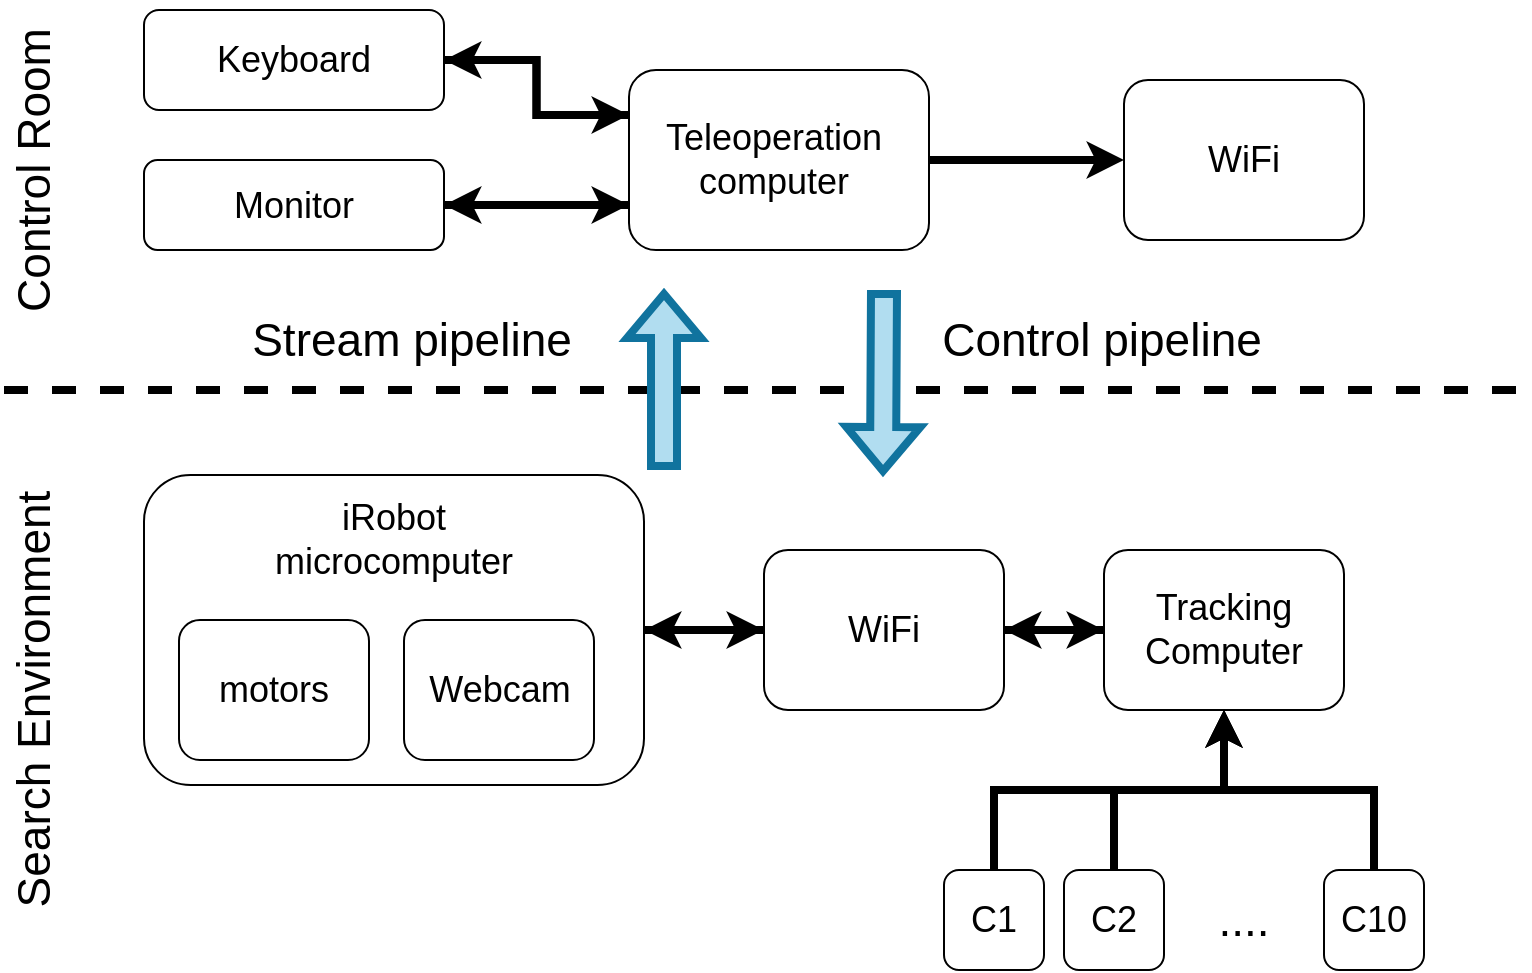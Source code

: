 <mxfile version="16.1.2" type="device"><diagram id="P4M3j6Pl8EpdO_wnAJdA" name="Page-1"><mxGraphModel dx="2062" dy="1162" grid="1" gridSize="10" guides="1" tooltips="1" connect="1" arrows="1" fold="1" page="1" pageScale="1" pageWidth="850" pageHeight="1100" math="0" shadow="0"><root><mxCell id="0"/><mxCell id="1" parent="0"/><mxCell id="pGfqadWj4rL44LJ3M54G-1" value="" style="endArrow=none;dashed=1;html=1;rounded=0;strokeWidth=4;" parent="1" edge="1"><mxGeometry width="50" height="50" relative="1" as="geometry"><mxPoint x="40" y="480" as="sourcePoint"/><mxPoint x="800" y="480" as="targetPoint"/></mxGeometry></mxCell><mxCell id="pGfqadWj4rL44LJ3M54G-46" style="edgeStyle=orthogonalEdgeStyle;rounded=0;orthogonalLoop=1;jettySize=auto;html=1;entryX=0;entryY=0.5;entryDx=0;entryDy=0;fontSize=23;strokeWidth=4;" parent="1" source="pGfqadWj4rL44LJ3M54G-2" target="pGfqadWj4rL44LJ3M54G-3" edge="1"><mxGeometry relative="1" as="geometry"><Array as="points"><mxPoint x="593" y="365"/></Array></mxGeometry></mxCell><mxCell id="pGfqadWj4rL44LJ3M54G-65" style="edgeStyle=orthogonalEdgeStyle;rounded=0;orthogonalLoop=1;jettySize=auto;html=1;exitX=0;exitY=0.25;exitDx=0;exitDy=0;entryX=1;entryY=0.5;entryDx=0;entryDy=0;fontSize=23;strokeWidth=4;" parent="1" source="pGfqadWj4rL44LJ3M54G-2" target="pGfqadWj4rL44LJ3M54G-4" edge="1"><mxGeometry relative="1" as="geometry"/></mxCell><mxCell id="pGfqadWj4rL44LJ3M54G-66" style="edgeStyle=orthogonalEdgeStyle;rounded=0;orthogonalLoop=1;jettySize=auto;html=1;exitX=0;exitY=0.75;exitDx=0;exitDy=0;entryX=1;entryY=0.5;entryDx=0;entryDy=0;fontSize=23;strokeWidth=4;" parent="1" source="pGfqadWj4rL44LJ3M54G-2" target="pGfqadWj4rL44LJ3M54G-5" edge="1"><mxGeometry relative="1" as="geometry"/></mxCell><mxCell id="pGfqadWj4rL44LJ3M54G-2" value="" style="rounded=1;whiteSpace=wrap;html=1;" parent="1" vertex="1"><mxGeometry x="352.5" y="320" width="150" height="90" as="geometry"/></mxCell><mxCell id="pGfqadWj4rL44LJ3M54G-3" value="" style="rounded=1;whiteSpace=wrap;html=1;" parent="1" vertex="1"><mxGeometry x="600" y="325" width="120" height="80" as="geometry"/></mxCell><mxCell id="pGfqadWj4rL44LJ3M54G-62" style="edgeStyle=orthogonalEdgeStyle;rounded=0;orthogonalLoop=1;jettySize=auto;html=1;entryX=0;entryY=0.25;entryDx=0;entryDy=0;fontSize=23;strokeWidth=4;" parent="1" source="pGfqadWj4rL44LJ3M54G-4" target="pGfqadWj4rL44LJ3M54G-2" edge="1"><mxGeometry relative="1" as="geometry"/></mxCell><mxCell id="pGfqadWj4rL44LJ3M54G-4" value="" style="rounded=1;whiteSpace=wrap;html=1;" parent="1" vertex="1"><mxGeometry x="110" y="290" width="150" height="50" as="geometry"/></mxCell><mxCell id="pGfqadWj4rL44LJ3M54G-64" style="edgeStyle=orthogonalEdgeStyle;rounded=0;orthogonalLoop=1;jettySize=auto;html=1;entryX=0;entryY=0.75;entryDx=0;entryDy=0;fontSize=23;strokeWidth=4;" parent="1" source="pGfqadWj4rL44LJ3M54G-5" target="pGfqadWj4rL44LJ3M54G-2" edge="1"><mxGeometry relative="1" as="geometry"/></mxCell><mxCell id="pGfqadWj4rL44LJ3M54G-5" value="" style="rounded=1;whiteSpace=wrap;html=1;" parent="1" vertex="1"><mxGeometry x="110" y="365" width="150" height="45" as="geometry"/></mxCell><mxCell id="pGfqadWj4rL44LJ3M54G-57" style="edgeStyle=orthogonalEdgeStyle;rounded=0;orthogonalLoop=1;jettySize=auto;html=1;entryX=0;entryY=0.5;entryDx=0;entryDy=0;fontSize=23;strokeWidth=4;" parent="1" source="pGfqadWj4rL44LJ3M54G-6" target="pGfqadWj4rL44LJ3M54G-51" edge="1"><mxGeometry relative="1" as="geometry"/></mxCell><mxCell id="pGfqadWj4rL44LJ3M54G-6" value="" style="rounded=1;whiteSpace=wrap;html=1;" parent="1" vertex="1"><mxGeometry x="110" y="522.5" width="250" height="155" as="geometry"/></mxCell><mxCell id="pGfqadWj4rL44LJ3M54G-60" style="edgeStyle=orthogonalEdgeStyle;rounded=0;orthogonalLoop=1;jettySize=auto;html=1;entryX=1;entryY=0.5;entryDx=0;entryDy=0;fontSize=23;strokeWidth=4;" parent="1" source="pGfqadWj4rL44LJ3M54G-7" target="pGfqadWj4rL44LJ3M54G-51" edge="1"><mxGeometry relative="1" as="geometry"/></mxCell><mxCell id="pGfqadWj4rL44LJ3M54G-7" value="" style="rounded=1;whiteSpace=wrap;html=1;" parent="1" vertex="1"><mxGeometry x="590" y="560" width="120" height="80" as="geometry"/></mxCell><mxCell id="pGfqadWj4rL44LJ3M54G-8" value="" style="rounded=1;whiteSpace=wrap;html=1;" parent="1" vertex="1"><mxGeometry x="127.5" y="595" width="95" height="70" as="geometry"/></mxCell><mxCell id="pGfqadWj4rL44LJ3M54G-9" style="edgeStyle=orthogonalEdgeStyle;rounded=0;orthogonalLoop=1;jettySize=auto;html=1;exitX=0.5;exitY=1;exitDx=0;exitDy=0;strokeWidth=4;" parent="1" source="pGfqadWj4rL44LJ3M54G-6" target="pGfqadWj4rL44LJ3M54G-6" edge="1"><mxGeometry relative="1" as="geometry"/></mxCell><mxCell id="pGfqadWj4rL44LJ3M54G-11" value="" style="rounded=1;whiteSpace=wrap;html=1;" parent="1" vertex="1"><mxGeometry x="240" y="595" width="95" height="70" as="geometry"/></mxCell><mxCell id="pGfqadWj4rL44LJ3M54G-20" value="" style="rounded=1;whiteSpace=wrap;html=1;" parent="1" vertex="1"><mxGeometry x="510" y="720" width="50" height="50" as="geometry"/></mxCell><mxCell id="pGfqadWj4rL44LJ3M54G-21" value="" style="rounded=1;whiteSpace=wrap;html=1;" parent="1" vertex="1"><mxGeometry x="570" y="720" width="50" height="50" as="geometry"/></mxCell><mxCell id="pGfqadWj4rL44LJ3M54G-25" style="edgeStyle=orthogonalEdgeStyle;rounded=0;orthogonalLoop=1;jettySize=auto;html=1;entryX=0.5;entryY=1;entryDx=0;entryDy=0;strokeWidth=4;" parent="1" source="pGfqadWj4rL44LJ3M54G-22" target="pGfqadWj4rL44LJ3M54G-7" edge="1"><mxGeometry relative="1" as="geometry"><Array as="points"><mxPoint x="725" y="680"/><mxPoint x="650" y="680"/></Array></mxGeometry></mxCell><mxCell id="pGfqadWj4rL44LJ3M54G-22" value="" style="rounded=1;whiteSpace=wrap;html=1;" parent="1" vertex="1"><mxGeometry x="700" y="720" width="50" height="50" as="geometry"/></mxCell><mxCell id="pGfqadWj4rL44LJ3M54G-32" value="&lt;font style=&quot;font-size: 18px&quot;&gt;Tracking Computer&lt;/font&gt;" style="text;html=1;strokeColor=none;fillColor=none;align=center;verticalAlign=middle;whiteSpace=wrap;rounded=0;" parent="1" vertex="1"><mxGeometry x="620" y="585" width="60" height="30" as="geometry"/></mxCell><mxCell id="pGfqadWj4rL44LJ3M54G-54" style="edgeStyle=orthogonalEdgeStyle;rounded=0;orthogonalLoop=1;jettySize=auto;html=1;entryX=0.5;entryY=1;entryDx=0;entryDy=0;fontSize=23;strokeWidth=4;" parent="1" target="pGfqadWj4rL44LJ3M54G-7" edge="1"><mxGeometry relative="1" as="geometry"><mxPoint x="535" y="720" as="sourcePoint"/><Array as="points"><mxPoint x="535" y="680"/><mxPoint x="650" y="680"/></Array></mxGeometry></mxCell><mxCell id="pGfqadWj4rL44LJ3M54G-34" value="C1" style="text;html=1;strokeColor=none;fillColor=none;align=center;verticalAlign=middle;whiteSpace=wrap;rounded=0;fontSize=18;" parent="1" vertex="1"><mxGeometry x="505" y="730" width="60" height="30" as="geometry"/></mxCell><mxCell id="pGfqadWj4rL44LJ3M54G-55" style="edgeStyle=orthogonalEdgeStyle;rounded=0;orthogonalLoop=1;jettySize=auto;html=1;fontSize=23;strokeWidth=4;" parent="1" target="pGfqadWj4rL44LJ3M54G-7" edge="1"><mxGeometry relative="1" as="geometry"><mxPoint x="595" y="720" as="sourcePoint"/><Array as="points"><mxPoint x="595" y="680"/><mxPoint x="650" y="680"/></Array></mxGeometry></mxCell><mxCell id="pGfqadWj4rL44LJ3M54G-35" value="C2" style="text;html=1;strokeColor=none;fillColor=none;align=center;verticalAlign=middle;whiteSpace=wrap;rounded=0;fontSize=18;" parent="1" vertex="1"><mxGeometry x="565" y="730" width="60" height="30" as="geometry"/></mxCell><mxCell id="pGfqadWj4rL44LJ3M54G-36" value="C10" style="text;html=1;strokeColor=none;fillColor=none;align=center;verticalAlign=middle;whiteSpace=wrap;rounded=0;fontSize=18;" parent="1" vertex="1"><mxGeometry x="695" y="730" width="60" height="30" as="geometry"/></mxCell><mxCell id="pGfqadWj4rL44LJ3M54G-37" value="iRobot&lt;br&gt;microcomputer" style="text;html=1;strokeColor=none;fillColor=none;align=center;verticalAlign=middle;whiteSpace=wrap;rounded=0;fontSize=18;" parent="1" vertex="1"><mxGeometry x="205" y="540" width="60" height="30" as="geometry"/></mxCell><mxCell id="pGfqadWj4rL44LJ3M54G-38" value="&lt;font style=&quot;font-size: 23px&quot;&gt;....&lt;/font&gt;" style="text;html=1;strokeColor=none;fillColor=none;align=center;verticalAlign=middle;whiteSpace=wrap;rounded=0;fontSize=18;" parent="1" vertex="1"><mxGeometry x="630" y="730" width="60" height="30" as="geometry"/></mxCell><mxCell id="pGfqadWj4rL44LJ3M54G-40" value="motors" style="text;html=1;strokeColor=none;fillColor=none;align=center;verticalAlign=middle;whiteSpace=wrap;rounded=0;fontSize=18;" parent="1" vertex="1"><mxGeometry x="145" y="615" width="60" height="30" as="geometry"/></mxCell><mxCell id="pGfqadWj4rL44LJ3M54G-41" value="Webcam" style="text;html=1;strokeColor=none;fillColor=none;align=center;verticalAlign=middle;whiteSpace=wrap;rounded=0;fontSize=18;" parent="1" vertex="1"><mxGeometry x="257.5" y="615" width="60" height="30" as="geometry"/></mxCell><mxCell id="pGfqadWj4rL44LJ3M54G-42" value="Teleoperation computer" style="text;html=1;strokeColor=none;fillColor=none;align=center;verticalAlign=middle;whiteSpace=wrap;rounded=0;fontSize=18;" parent="1" vertex="1"><mxGeometry x="395" y="350" width="60" height="30" as="geometry"/></mxCell><mxCell id="pGfqadWj4rL44LJ3M54G-43" value="WiFi" style="text;html=1;strokeColor=none;fillColor=none;align=center;verticalAlign=middle;whiteSpace=wrap;rounded=0;fontSize=18;" parent="1" vertex="1"><mxGeometry x="630" y="350" width="60" height="30" as="geometry"/></mxCell><mxCell id="pGfqadWj4rL44LJ3M54G-44" value="Keyboard" style="text;html=1;strokeColor=none;fillColor=none;align=center;verticalAlign=middle;whiteSpace=wrap;rounded=0;fontSize=18;" parent="1" vertex="1"><mxGeometry x="155" y="300" width="60" height="30" as="geometry"/></mxCell><mxCell id="pGfqadWj4rL44LJ3M54G-45" value="Monitor" style="text;html=1;strokeColor=none;fillColor=none;align=center;verticalAlign=middle;whiteSpace=wrap;rounded=0;fontSize=18;" parent="1" vertex="1"><mxGeometry x="155" y="372.5" width="60" height="30" as="geometry"/></mxCell><mxCell id="pGfqadWj4rL44LJ3M54G-58" style="edgeStyle=orthogonalEdgeStyle;rounded=0;orthogonalLoop=1;jettySize=auto;html=1;entryX=1;entryY=0.5;entryDx=0;entryDy=0;fontSize=23;strokeWidth=4;" parent="1" source="pGfqadWj4rL44LJ3M54G-51" target="pGfqadWj4rL44LJ3M54G-6" edge="1"><mxGeometry relative="1" as="geometry"/></mxCell><mxCell id="pGfqadWj4rL44LJ3M54G-61" style="edgeStyle=orthogonalEdgeStyle;rounded=0;orthogonalLoop=1;jettySize=auto;html=1;entryX=0;entryY=0.5;entryDx=0;entryDy=0;fontSize=23;strokeWidth=4;" parent="1" source="pGfqadWj4rL44LJ3M54G-51" target="pGfqadWj4rL44LJ3M54G-7" edge="1"><mxGeometry relative="1" as="geometry"/></mxCell><mxCell id="pGfqadWj4rL44LJ3M54G-51" value="" style="rounded=1;whiteSpace=wrap;html=1;" parent="1" vertex="1"><mxGeometry x="420" y="560" width="120" height="80" as="geometry"/></mxCell><mxCell id="pGfqadWj4rL44LJ3M54G-56" value="WiFi" style="text;html=1;strokeColor=none;fillColor=none;align=center;verticalAlign=middle;whiteSpace=wrap;rounded=0;fontSize=18;" parent="1" vertex="1"><mxGeometry x="450" y="585" width="60" height="30" as="geometry"/></mxCell><mxCell id="pGfqadWj4rL44LJ3M54G-67" value="Control Room" style="text;html=1;strokeColor=none;fillColor=none;align=center;verticalAlign=middle;whiteSpace=wrap;rounded=0;fontSize=23;rotation=-90;" parent="1" vertex="1"><mxGeometry x="-30" y="355" width="170" height="30" as="geometry"/></mxCell><mxCell id="pGfqadWj4rL44LJ3M54G-68" value="Search Environment" style="text;html=1;strokeColor=none;fillColor=none;align=center;verticalAlign=middle;whiteSpace=wrap;rounded=0;fontSize=23;rotation=-90;" parent="1" vertex="1"><mxGeometry x="-67.5" y="620" width="245" height="30" as="geometry"/></mxCell><mxCell id="pGfqadWj4rL44LJ3M54G-69" value="" style="shape=flexArrow;endArrow=classic;html=1;rounded=0;fontSize=23;strokeWidth=4;fillColor=#b1ddf0;strokeColor=#10739e;" parent="1" edge="1"><mxGeometry width="50" height="50" relative="1" as="geometry"><mxPoint x="370" y="520" as="sourcePoint"/><mxPoint x="370" y="430" as="targetPoint"/></mxGeometry></mxCell><mxCell id="pGfqadWj4rL44LJ3M54G-70" value="" style="shape=flexArrow;endArrow=classic;html=1;rounded=0;fontSize=23;strokeWidth=4;fillColor=#b1ddf0;strokeColor=#10739e;" parent="1" edge="1"><mxGeometry width="50" height="50" relative="1" as="geometry"><mxPoint x="480" y="430" as="sourcePoint"/><mxPoint x="479.5" y="522.5" as="targetPoint"/></mxGeometry></mxCell><mxCell id="pGfqadWj4rL44LJ3M54G-71" value="Control pipeline" style="text;html=1;strokeColor=none;fillColor=none;align=center;verticalAlign=middle;whiteSpace=wrap;rounded=0;fontSize=23;" parent="1" vertex="1"><mxGeometry x="500" y="440" width="177.5" height="30" as="geometry"/></mxCell><mxCell id="pGfqadWj4rL44LJ3M54G-72" value="Stream pipeline" style="text;html=1;strokeColor=none;fillColor=none;align=center;verticalAlign=middle;whiteSpace=wrap;rounded=0;fontSize=23;" parent="1" vertex="1"><mxGeometry x="155" y="440" width="177.5" height="30" as="geometry"/></mxCell></root></mxGraphModel></diagram></mxfile>
